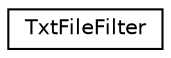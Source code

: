 digraph G
{
  edge [fontname="Helvetica",fontsize="10",labelfontname="Helvetica",labelfontsize="10"];
  node [fontname="Helvetica",fontsize="10",shape=record];
  rankdir="LR";
  Node1 [label="TxtFileFilter",height=0.2,width=0.4,color="black", fillcolor="white", style="filled",URL="$class_txt_file_filter.html"];
}
